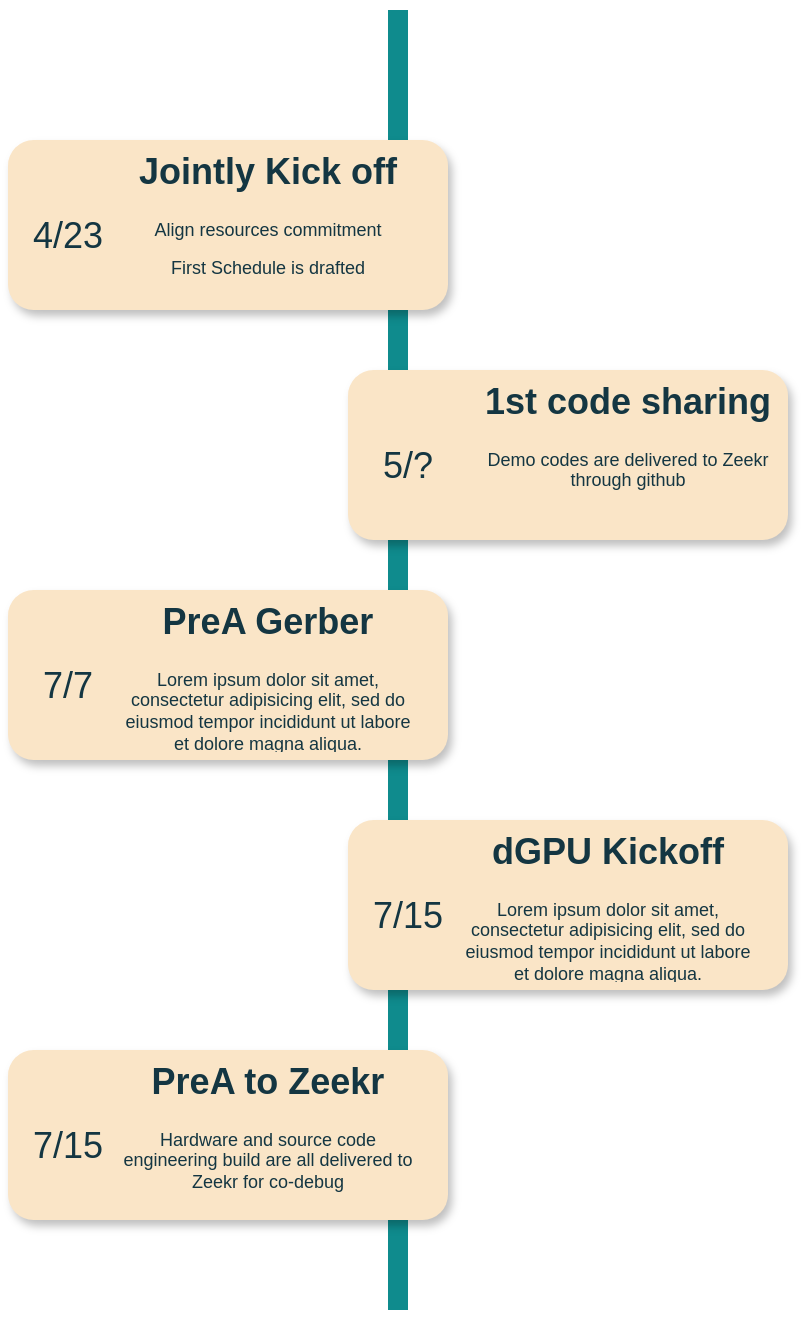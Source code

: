 <mxfile version="21.6.2" type="github">
  <diagram name="Page-1" id="fbcf5db9-b524-4cd4-e4f3-379dc89c3999">
    <mxGraphModel dx="1434" dy="764" grid="1" gridSize="10" guides="1" tooltips="1" connect="1" arrows="1" fold="1" page="1" pageScale="1" pageWidth="850" pageHeight="1100" background="none" math="0" shadow="0">
      <root>
        <mxCell id="0" />
        <mxCell id="1" parent="0" />
        <mxCell id="2a0f93b5c73ef8e7-1" value="" style="line;strokeWidth=10;direction=south;html=1;fillColor=none;fontSize=13;fontColor=#143642;align=center;strokeColor=#0F8B8D;labelBackgroundColor=none;" parent="1" vertex="1">
          <mxGeometry x="360" y="70" width="10" height="650" as="geometry" />
        </mxCell>
        <mxCell id="2a0f93b5c73ef8e7-2" value="" style="rounded=1;whiteSpace=wrap;html=1;strokeColor=none;strokeWidth=1;fillColor=#FAE5C7;fontSize=13;fontColor=#143642;align=center;gradientDirection=east;verticalAlign=top;shadow=1;labelBackgroundColor=none;" parent="1" vertex="1">
          <mxGeometry x="170" y="135" width="220" height="85" as="geometry" />
        </mxCell>
        <mxCell id="2a0f93b5c73ef8e7-3" value="&lt;font style=&quot;font-size: 18px;&quot;&gt;4/23&lt;/font&gt;" style="text;html=1;strokeColor=none;fillColor=none;align=center;verticalAlign=middle;whiteSpace=wrap;fontSize=30;fontColor=#143642;labelBackgroundColor=none;" parent="1" vertex="1">
          <mxGeometry x="180" y="168" width="40" height="20" as="geometry" />
        </mxCell>
        <mxCell id="2a0f93b5c73ef8e7-4" value="" style="rounded=1;whiteSpace=wrap;html=1;strokeColor=none;strokeWidth=1;fillColor=#FAE5C7;fontSize=13;fontColor=#143642;align=center;gradientDirection=east;verticalAlign=top;shadow=1;labelBackgroundColor=none;" parent="1" vertex="1">
          <mxGeometry x="340" y="250" width="220" height="85" as="geometry" />
        </mxCell>
        <mxCell id="2a0f93b5c73ef8e7-5" value="&lt;font style=&quot;font-size: 18px;&quot;&gt;5/?&lt;/font&gt;" style="text;html=1;strokeColor=none;fillColor=none;align=center;verticalAlign=middle;whiteSpace=wrap;fontSize=30;fontColor=#143642;labelBackgroundColor=none;" parent="1" vertex="1">
          <mxGeometry x="350" y="283" width="40" height="20" as="geometry" />
        </mxCell>
        <mxCell id="2a0f93b5c73ef8e7-6" value="" style="rounded=1;whiteSpace=wrap;html=1;strokeColor=none;strokeWidth=1;fillColor=#FAE5C7;fontSize=13;fontColor=#143642;align=center;gradientDirection=east;verticalAlign=top;shadow=1;labelBackgroundColor=none;" parent="1" vertex="1">
          <mxGeometry x="170" y="360" width="220" height="85" as="geometry" />
        </mxCell>
        <mxCell id="2a0f93b5c73ef8e7-7" value="&lt;font style=&quot;font-size: 18px;&quot;&gt;7/7&lt;/font&gt;" style="text;html=1;strokeColor=none;fillColor=none;align=center;verticalAlign=middle;whiteSpace=wrap;fontSize=30;fontColor=#143642;labelBackgroundColor=none;" parent="1" vertex="1">
          <mxGeometry x="180" y="393" width="40" height="20" as="geometry" />
        </mxCell>
        <mxCell id="2a0f93b5c73ef8e7-8" value="" style="rounded=1;whiteSpace=wrap;html=1;strokeColor=none;strokeWidth=1;fillColor=#FAE5C7;fontSize=13;fontColor=#143642;align=center;gradientDirection=east;verticalAlign=top;shadow=1;labelBackgroundColor=none;" parent="1" vertex="1">
          <mxGeometry x="340" y="475" width="220" height="85" as="geometry" />
        </mxCell>
        <mxCell id="2a0f93b5c73ef8e7-9" value="&lt;font style=&quot;font-size: 18px;&quot;&gt;7/15&lt;/font&gt;" style="text;html=1;strokeColor=none;fillColor=none;align=center;verticalAlign=middle;whiteSpace=wrap;fontSize=30;fontColor=#143642;labelBackgroundColor=none;" parent="1" vertex="1">
          <mxGeometry x="350" y="508" width="40" height="20" as="geometry" />
        </mxCell>
        <mxCell id="2a0f93b5c73ef8e7-10" value="" style="rounded=1;whiteSpace=wrap;html=1;strokeColor=none;strokeWidth=1;fillColor=#FAE5C7;fontSize=13;fontColor=#143642;align=center;gradientDirection=east;verticalAlign=top;shadow=1;labelBackgroundColor=none;" parent="1" vertex="1">
          <mxGeometry x="170" y="590" width="220" height="85" as="geometry" />
        </mxCell>
        <mxCell id="2a0f93b5c73ef8e7-11" value="&lt;font style=&quot;font-size: 18px;&quot;&gt;7/15&lt;/font&gt;" style="text;html=1;strokeColor=none;fillColor=none;align=center;verticalAlign=middle;whiteSpace=wrap;fontSize=30;fontColor=#143642;labelBackgroundColor=none;" parent="1" vertex="1">
          <mxGeometry x="180" y="623" width="40" height="20" as="geometry" />
        </mxCell>
        <mxCell id="2a0f93b5c73ef8e7-18" value="&lt;h1&gt;Jointly Kick off&lt;/h1&gt;&lt;p&gt;Align resources commitment&lt;/p&gt;&lt;p&gt;First Schedule is drafted&lt;/p&gt;" style="text;html=1;spacing=5;spacingTop=-20;whiteSpace=wrap;overflow=hidden;strokeColor=none;strokeWidth=4;fillColor=none;fontSize=9;fontColor=#143642;align=center;labelBackgroundColor=none;" parent="1" vertex="1">
          <mxGeometry x="220" y="139" width="160" height="77" as="geometry" />
        </mxCell>
        <mxCell id="2a0f93b5c73ef8e7-19" value="&lt;h1&gt;1st code sharing&lt;/h1&gt;&lt;p&gt;Demo codes are delivered to Zeekr through github&lt;/p&gt;" style="text;html=1;spacing=5;spacingTop=-20;whiteSpace=wrap;overflow=hidden;strokeColor=none;strokeWidth=4;fillColor=none;fontSize=9;fontColor=#143642;align=center;labelBackgroundColor=none;" parent="1" vertex="1">
          <mxGeometry x="400" y="254" width="160" height="77" as="geometry" />
        </mxCell>
        <mxCell id="2a0f93b5c73ef8e7-20" value="&lt;h1&gt;PreA Gerber&lt;/h1&gt;&lt;p&gt;Lorem ipsum dolor sit amet, consectetur adipisicing elit, sed do eiusmod tempor incididunt ut labore et dolore magna aliqua.&lt;/p&gt;" style="text;html=1;spacing=5;spacingTop=-20;whiteSpace=wrap;overflow=hidden;strokeColor=none;strokeWidth=4;fillColor=none;fontSize=9;fontColor=#143642;align=center;labelBackgroundColor=none;" parent="1" vertex="1">
          <mxGeometry x="220" y="364" width="160" height="77" as="geometry" />
        </mxCell>
        <mxCell id="2a0f93b5c73ef8e7-21" value="&lt;h1&gt;dGPU Kickoff&lt;/h1&gt;&lt;p&gt;Lorem ipsum dolor sit amet, consectetur adipisicing elit, sed do eiusmod tempor incididunt ut labore et dolore magna aliqua.&lt;/p&gt;" style="text;html=1;spacing=5;spacingTop=-20;whiteSpace=wrap;overflow=hidden;strokeColor=none;strokeWidth=4;fillColor=none;fontSize=9;fontColor=#143642;align=center;labelBackgroundColor=none;" parent="1" vertex="1">
          <mxGeometry x="390" y="479" width="160" height="77" as="geometry" />
        </mxCell>
        <mxCell id="2a0f93b5c73ef8e7-22" value="&lt;h1&gt;PreA to Zeekr&lt;/h1&gt;&lt;p&gt;Hardware and source code engineering build are all delivered to Zeekr for co-debug&lt;/p&gt;" style="text;html=1;spacing=5;spacingTop=-20;whiteSpace=wrap;overflow=hidden;strokeColor=none;strokeWidth=4;fillColor=none;fontSize=9;fontColor=#143642;align=center;labelBackgroundColor=none;" parent="1" vertex="1">
          <mxGeometry x="220" y="594" width="160" height="77" as="geometry" />
        </mxCell>
      </root>
    </mxGraphModel>
  </diagram>
</mxfile>
